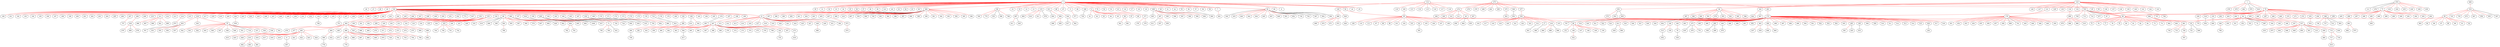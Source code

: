 strict graph "" {
	graph ["edge"="{'color': ''}",
		file="tmp_workspace/eucore/set2/layers/EUcore_Layer_6_drawing.dot",
		"graph"="{'edge': '{}', 'file': 'tmp_workspace/eucore/set2/layers/EUcore_Layer_6_drawing.dot', 'graph': \"{'file': 'tmp_workspace/eucore/set2/\
layers/EUcore_Layer_5_drawing_improved.dot'}\", 'node': \"{'height': '', 'level': '', 'pos': '', 'width': ''}\"}",
		"node"="{'height': '', 'label': '\\N', 'level': '', 'pos': '', 'width': ''}"
	];
	node [label="\N"];
	1	 [height=0.05,
		level=1,
		pos="-373.6099999999856,-4505.249999999993",
		width=0.05];
	10	 [level=5,
		pos="-389.06892212786823,-3963.7261779626674"];
	1 -- 10	 [color=red];
	11	 [height=0.05,
		label=84,
		level=1,
		pos="2459.6200000000026,-9119.999999999976",
		width=0.05];
	1 -- 11	 [color=red];
	12	 [level=5,
		pos="-223.96383286892294,-3984.584029563811"];
	1 -- 12	 [color=red];
	13	 [level=5,
		pos="160.47554571719763,-4414.4774382687765"];
	1 -- 13	 [color=red];
	14	 [height=0.05,
		level=1,
		pos="-3447.9199999999973,-3046.1499999999915",
		width=0.05];
	1 -- 14	 [color=red];
	15	 [height=0.05,
		label=115,
		level=1,
		pos="-3450.78999999999,-7524.520000000011",
		width=0.05];
	1 -- 15	 [color=red];
	16	 [level=2,
		pos="-293.7569928667327,-5041.076954677569"];
	1 -- 16	 [color=red];
	17	 [height=0.05,
		level=1,
		pos="-649.159407034875,-4038.8172048515494",
		width=0.05];
	1 -- 17	 [color=red];
	18	 [level=5,
		pos="-39.17517510148065,-4079.0571140875513"];
	1 -- 18	 [color=red];
	19	 [level=2,
		pos="-822.7960103429355,-4808.101376452952"];
	1 -- 19	 [color=red];
	2	 [height=0.05,
		level=1,
		pos="-4516.129999999998,-1981.9799999999996",
		width=0.05];
	1 -- 2	 [color=red];
	20	 [height=0.05,
		level=1,
		pos="-913.4975915464058,-4550.065361222173",
		width=0.05];
	1 -- 20	 [color=red];
	21	 [level=2,
		pos="-871.4708962468355,-4291.657968089736"];
	1 -- 21	 [color=red];
	22	 [level=4,
		pos="-882.1584135671241,-4691.973161834874"];
	1 -- 22	 [color=red];
	23	 [height=0.05,
		level=1,
		pos="-1100.8699999999803,-8851.430000000006",
		width=0.05];
	1 -- 23	 [color=red];
	24	 [level=2,
		pos="88.3715662368208,-4788.198865635916"];
	1 -- 24	 [color=red];
	25	 [level=2,
		pos="166.9548647976237,-4540.9803100127965"];
	1 -- 25	 [color=red];
	26	 [level=2,
		pos="-802.4990481673422,-4174.279891879383"];
	1 -- 26	 [color=red];
	27	 [level=2,
		pos="-590.8260801858652,-4008.959558206127"];
	1 -- 27	 [color=red];
	28	 [height=0.05,
		level=1,
		pos="-696.1421340618863,-4069.979910739606",
		width=0.05];
	1 -- 28	 [color=red];
	29	 [level=2,
		pos="102.15305750917008,-4246.142799758841"];
	1 -- 29	 [color=red];
	3	 [height=0.05,
		label=64,
		level=1,
		pos="-286.7399999999909,-9.320000000006075",
		width=0.05];
	1 -- 3	 [color=red];
	30	 [height=0.05,
		level=1,
		pos="137.73150936393097,-4684.182637907951",
		width=0.05];
	1 -- 30	 [color=red];
	31	 [level=2,
		pos="-118.80571421437202,-4027.168621934969"];
	1 -- 31	 [color=red];
	32	 [height=0.05,
		level=1,
		pos="-551.9593625533876,-5016.795240407979",
		width=0.05];
	1 -- 32	 [color=red];
	33	 [level=5,
		pos="-25.529518627839366,-4920.372881319493"];
	1 -- 33	 [color=red];
	34	 [level=5,
		pos="-277.55010542969944,-5038.40994294621"];
	1 -- 34	 [color=red];
	35	 [height=0.05,
		level=1,
		pos="-911.8454820567954,-4443.690321944123",
		width=0.05];
	1 -- 35	 [color=red];
	36	 [height=0.05,
		level=1,
		pos="-894.0369776755863,-4655.725210631872",
		width=0.05];
	1 -- 36	 [color=red];
	37	 [height=0.05,
		level=1,
		pos="154.33370893939946,-4383.749101655188",
		width=0.05];
	1 -- 37	 [color=red];
	38	 [level=5,
		pos="44.88862719247322,-4161.235571312334"];
	1 -- 38	 [color=red];
	39	 [level=5,
		pos="-676.5125934015626,-4954.401474469205"];
	1 -- 39	 [color=red];
	4	 [height=0.05,
		label=282,
		level=1,
		pos="-1726.7299999999914,-11279.160000000013",
		width=0.05];
	1 -- 4	 [color=red];
	40	 [level=3,
		pos="-743.9697427593978,-4109.875887227734"];
	1 -- 40	 [color=red];
	41	 [height=0.05,
		level=1,
		pos="-383.8900284056802,-5046.896886008993",
		width=0.05];
	1 -- 41	 [color=red];
	42	 [height=0.05,
		level=1,
		pos="-914.7761113621452,-4530.275347558566",
		width=0.05];
	1 -- 42	 [color=red];
	43	 [height=0.05,
		level=1,
		pos="-900.9227467027349,-4381.039310958868",
		width=0.05];
	1 -- 43	 [color=red];
	44	 [height=0.05,
		level=1,
		pos="-404.4935731495642,-5046.113414381834",
		width=0.05];
	1 -- 44	 [color=red];
	45	 [height=0.05,
		level=1,
		pos="-5111.109999999995,1438.099999999999",
		width=0.05];
	1 -- 45	 [color=red];
	46	 [height=0.05,
		label=411,
		level=1,
		pos="2870.9600000000137,-6258.7099999999955",
		width=0.05];
	1 -- 46	 [color=red];
	47	 [level=2,
		pos="-655.2136125198078,-4042.4471980172752"];
	1 -- 47	 [color=red];
	48	 [height=0.05,
		level=1,
		pos="4340.759999999994,-2748.409999999993",
		width=0.05];
	1 -- 48	 [color=red];
	49	 [level=3,
		pos="-128.9156583859917,-4021.9160499309305"];
	1 -- 49	 [color=red];
	5	 [level=2,
		pos="-655.1099999999988,-2698.2700000000077"];
	1 -- 5	 [color=red];
	50	 [height=0.05,
		label=160,
		level=1,
		pos="-2042.0399999999863,-3155.599999999995",
		width=0.05];
	1 -- 50	 [color=red];
	51	 [height=0.05,
		level=1,
		pos="-806.4335840489031,-4831.057877741337",
		width=0.05];
	1 -- 51	 [color=red];
	52	 [height=0.05,
		level=1,
		pos="-753.8365603897312,-4119.355207496321",
		width=0.05];
	1 -- 52	 [color=red];
	53	 [level=4,
		pos="-242.37043194008115,-3979.6425382162784"];
	1 -- 53	 [color=red];
	54	 [height=0.05,
		level=1,
		pos="-1249.4599999999873,-2372.3399999999974",
		width=0.05];
	1 -- 54	 [color=red];
	55	 [height=0.05,
		level=1,
		pos="30.264153029160525,-4144.178405129586",
		width=0.05];
	1 -- 55	 [color=red];
	56	 [level=2,
		pos="-912.9757956153715,-4454.539383483818"];
	1 -- 56	 [color=red];
	57	 [level=2,
		pos="-694.3533116987094,-4941.839917551697"];
	1 -- 57	 [color=red];
	58	 [level=3,
		pos="-518.5344728697667,-3983.2500715798014"];
	1 -- 58	 [color=red];
	59	 [height=0.05,
		level=1,
		pos="110.65041875654504,-4262.394333125574",
		width=0.05];
	1 -- 59	 [color=red];
	6	 [height=0.05,
		label=409,
		level=1,
		pos="5202.690000000013,-5310.300000000013",
		width=0.05];
	1 -- 6	 [color=red];
	60	 [level=3,
		pos="-24.149101932826852,-4091.2885176983614"];
	1 -- 60	 [color=red];
	7	 [level=3,
		pos="-666.5699999999993,-2399.299999999993"];
	1 -- 7	 [color=red];
	8	 [level=4,
		pos="-574.7107452593698,-5008.286299250245"];
	1 -- 8	 [color=red];
	9	 [height=0.05,
		label=82,
		level=1,
		pos="810.7000000000153,-8052.029999999999",
		width=0.05];
	1 -- 9	 [color=red];
	768	 [level=5,
		pos="2266.5321860964636,-9626.166103398082"];
	11 -- 768	 [color=red];
	769	 [level=4,
		pos="2905.2098040995943,-9428.11808546358"];
	11 -- 769	 [color=red];
	770	 [level=5,
		pos="2730.3100000000113,-8817.99"];
	11 -- 770	 [color=red];
	771	 [label=553,
		level=6,
		pos="1920.2212465761795,-9170.358841449064"];
	11 -- 771;
	767	 [label=598,
		level=6,
		pos="2997.6275844204715,-9056.479395363993"];
	11 -- 767;
	610	 [label=697,
		level=5,
		pos="-3616.270000000004,-3362.0799999999845"];
	14 -- 610	 [color=red];
	809	 [level=5,
		pos="-3700.3799999999937,-7241.270000000006"];
	15 -- 809	 [color=red];
	810	 [level=5,
		pos="-3716.679999999993,-7936.019999999995"];
	15 -- 810	 [color=red];
	811	 [level=5,
		pos="-3157.3799999999965,-7832.709999999994"];
	15 -- 811	 [color=red];
	807	 [label=978,
		level=6,
		pos="-3991.0387987727327,-7564.747646362645"];
	15 -- 807;
	61	 [level=2,
		pos="-4084.9610914731966,-1653.9854871997468"];
	2 -- 61	 [color=red];
	62	 [level=5,
		pos="-4883.189999999998,-1903.5999999999958"];
	2 -- 62	 [color=red];
	63	 [height=0.05,
		level=1,
		pos="-4595.147912188592,-1446.029258176999",
		width=0.05];
	2 -- 63	 [color=red];
	64	 [level=3,
		pos="-3991.240191592628,-1847.898990392588"];
	2 -- 64	 [color=red];
	65	 [level=2,
		pos="-4440.766316977451,-2518.4567873715932"];
	2 -- 65	 [color=red];
	66	 [height=0.05,
		level=1,
		pos="-5926.980000000003,496.7100000000037",
		width=0.05];
	2 -- 66	 [color=red];
	67	 [height=0.05,
		level=1,
		pos="-4530.486432080369,-1440.4258282265837",
		width=0.05];
	2 -- 67	 [color=red];
	68	 [height=0.05,
		level=1,
		pos="-4372.4959851748645,-1459.6235145492283",
		width=0.05];
	2 -- 68	 [color=red];
	377	 [level=2,
		pos="188.04999999998836,-9958.88999999999"];
	23 -- 377	 [color=red];
	122	 [height=0.05,
		label=21,
		level=1,
		pos="-3641.8499999999904,4456.120000000002",
		width=0.05];
	3 -- 122	 [color=red];
	152	 [height=0.05,
		level=1,
		pos="1338.5499999999975,5575.009999999994",
		width=0.05];
	3 -- 152	 [color=red];
	153	 [height=0.05,
		level=1,
		pos="3817.8399999999965,3796.7600000000193",
		width=0.05];
	3 -- 153	 [color=red];
	154	 [level=5,
		pos="-1557.9399999999878,-1141.039999999999"];
	3 -- 154	 [color=red];
	155	 [label=89,
		level=2,
		pos="-1265.6699999999973,3470.170000000009"];
	3 -- 155	 [color=red];
	156	 [label=389,
		level=2,
		pos="587.6100000000008,3855.4800000000023"];
	3 -- 156	 [color=red];
	157	 [level=5,
		pos="-780.4233863093083,-232.39788368513098"];
	3 -- 157	 [color=red];
	158	 [label=918,
		level=5,
		pos="1550.1600000000053,1076.6800000000057"];
	3 -- 158	 [color=red];
	159	 [level=5,
		pos="-725.804586239439,308.0273132352742"];
	3 -- 159	 [color=red];
	160	 [height=0.05,
		label=209,
		level=1,
		pos="1420.5500000000065,3400.450000000006",
		width=0.05];
	3 -- 160	 [color=red];
	162	 [level=5,
		pos="-821.773649340073,-94.32601261736663"];
	3 -- 162	 [color=red];
	163	 [level=3,
		pos="76.42332061017339,-411.31431671439424"];
	3 -- 163	 [color=red];
	164	 [label=164,
		level=2,
		pos="1559.679999999993,445.4399999999923"];
	3 -- 164	 [color=red];
	165	 [level=4,
		pos="-487.22368324496574,493.9625457531697"];
	3 -- 165	 [color=red];
	167	 [level=4,
		pos="-790.988250151499,188.72224379260243"];
	3 -- 167	 [color=red];
	168	 [height=0.05,
		label=232,
		level=1,
		pos="1105.8600000000042,4558.380000000001",
		width=0.05];
	3 -- 168	 [color=red];
	169	 [level=2,
		pos="-78.6275948999679,-509.49622389589723"];
	3 -- 169	 [color=red];
	170	 [level=5,
		pos="-342.9865495909072,-548.1366235059864"];
	3 -- 170	 [color=red];
	171	 [level=2,
		pos="-824.6311477455046,55.17915723699019"];
	3 -- 171	 [color=red];
	172	 [level=2,
		pos="-761.4155959357884,251.774057248075"];
	3 -- 172	 [color=red];
	173	 [level=2,
		pos="2403.110000000015,-704.0999999999958"];
	3 -- 173	 [color=red];
	174	 [height=0.05,
		level=1,
		pos="252.11124310293224,46.59391520634733",
		width=0.05];
	3 -- 174	 [color=red];
	175	 [level=2,
		pos="-258.16277087299164,531.6701755879538"];
	3 -- 175	 [color=red];
	176	 [level=4,
		pos="-677.7847945702988,365.60798874814594"];
	3 -- 176	 [color=red];
	177	 [label=733,
		level=5,
		pos="1153.4400000000003,-832.7099999999739"];
	3 -- 177	 [color=red];
	178	 [level=4,
		pos="-215.64033389151186,527.7385308758487"];
	3 -- 178	 [color=red];
	179	 [level=2,
		pos="-596.9089147562283,434.8446906567444"];
	3 -- 179	 [color=red];
	180	 [level=5,
		pos="-22.051873385308397,-482.0008899632862"];
	3 -- 180	 [color=red];
	181	 [height=0.05,
		level=1,
		pos="-1294.1499999999942,4954.420000000016",
		width=0.05];
	3 -- 181	 [color=red];
	182	 [height=0.05,
		label=106,
		level=1,
		pos="-1077.4699999999825,4093.050000000007",
		width=0.05];
	3 -- 182	 [color=red];
	183	 [level=3,
		pos="254.99161655382727,-13.046088197524494"];
	3 -- 183	 [color=red];
	184	 [level=2,
		pos="-301.64270729185495,532.2194144682686"];
	3 -- 184	 [color=red];
	185	 [level=2,
		pos="234.41805225294797,-157.2433337888028"];
	3 -- 185	 [color=red];
	186	 [label=379,
		level=2,
		pos="1300.1200000000172,1919.2700000000123"];
	3 -- 186	 [color=red];
	187	 [height=0.05,
		level=1,
		pos="197.72272151748075,233.13184999737683",
		width=0.05];
	3 -- 187	 [color=red];
	188	 [height=0.05,
		level=1,
		pos="2767.8600000000115,3124.6500000000065",
		width=0.05];
	3 -- 188	 [color=red];
	189	 [level=2,
		pos="28.551913801827595,-449.86288917023825"];
	3 -- 189	 [color=red];
	190	 [level=5,
		pos="-549.9242434315956,464.199885661201"];
	3 -- 190	 [color=red];
	191	 [level=2,
		pos="126.82026851004952,-359.25561181619724"];
	3 -- 191	 [color=red];
	192	 [level=2,
		pos="254.65956655426328,-28.64711675689809"];
	3 -- 192	 [color=red];
	193	 [level=2,
		pos="-809.8485940325901,-150.1902486563711"];
	3 -- 193	 [color=red];
	194	 [level=2,
		pos="120.49887640642038,347.95234100963955"];
	3 -- 194	 [color=red];
	195	 [level=5,
		pos="-697.7097841199538,-362.2943115974083"];
	3 -- 195	 [color=red];
	196	 [level=2,
		pos="62.2012003050059,-423.7196462799913"];
	3 -- 196	 [color=red];
	197	 [level=5,
		pos="-345.8152321846808,529.1938299520145"];
	3 -- 197	 [color=red];
	198	 [level=2,
		pos="-218.7166566725425,-546.7768381459402"];
	3 -- 198	 [color=red];
	199	 [level=2,
		pos="-474.49846633641056,-517.4870851464807"];
	3 -- 199	 [color=red];
	200	 [level=5,
		pos="-382.53503338787493,-542.5275952998883"];
	3 -- 200	 [color=red];
	201	 [level=4,
		pos="-816.4432411409856,104.26478961547906"];
	3 -- 201	 [color=red];
	202	 [level=5,
		pos="-129.9649865101876,-527.884001115144"];
	3 -- 202	 [color=red];
	203	 [level=2,
		pos="-721.1948279899098,314.3094648877246"];
	3 -- 203	 [color=red];
	204	 [level=3,
		pos="241.8059081287579,109.53390657283218"];
	3 -- 204	 [color=red];
	205	 [height=0.05,
		level=1,
		pos="160.48877080234604,-315.0542876975092",
		width=0.05];
	3 -- 205	 [color=red];
	206	 [level=2,
		pos="-542.3973406432076,468.3057449954947"];
	3 -- 206	 [color=red];
	207	 [level=4,
		pos="-2765.5899999999956,-184.2899999999904"];
	3 -- 207	 [color=red];
	208	 [level=5,
		pos="-1030.0399999999786,-1481.2000000000035"];
	3 -- 208	 [color=red];
	209	 [level=3,
		pos="247.86868142137166,-96.95895170631576"];
	3 -- 209	 [color=red];
	210	 [height=0.05,
		level=1,
		pos="252.36494268219792,-62.73244127451355",
		width=0.05];
	3 -- 210	 [color=red];
	211	 [level=5,
		pos="-1862.4999999999914,-1014.2999999999984"];
	3 -- 211	 [color=red];
	212	 [level=5,
		pos="-580.9900953041567,-464.18691407571475"];
	3 -- 212	 [color=red];
	213	 [level=2,
		pos="-34.44314939187481,-488.7293525167199"];
	3 -- 213	 [color=red];
	214	 [level=5,
		pos="-2221.55999999999,1009.6400000000096"];
	3 -- 214	 [color=red];
	215	 [level=5,
		pos="-335.62282862091394,-548.8545189821434"];
	3 -- 215	 [color=red];
	216	 [height=0.05,
		level=1,
		pos="-1703.5099999999984,6111.78000000001",
		width=0.05];
	3 -- 216	 [color=red];
	217	 [level=5,
		pos="-813.8607306350392,115.70305164264765"];
	3 -- 217	 [color=red];
	218	 [height=0.05,
		level=1,
		pos="-628.1304048468251,411.32191372921744",
		width=0.05];
	3 -- 218	 [color=red];
	219	 [level=2,
		pos="246.7976193495956,-103.25953824692589"];
	3 -- 219	 [color=red];
	220	 [level=5,
		pos="-262.66793929327787,531.8893532087139"];
	3 -- 220	 [color=red];
	222	 [level=5,
		pos="-1394.549999999992,-1271.8999999999878"];
	3 -- 222	 [color=red];
	223	 [level=5,
		pos="121.78286255467327,-365.1234554039857"];
	3 -- 223	 [color=red];
	224	 [height=0.05,
		level=1,
		pos="214.0512404483947,-215.94807553050128",
		width=0.05];
	3 -- 224	 [color=red];
	225	 [level=5,
		pos="204.0880364342451,219.97209920400283"];
	3 -- 225	 [color=red];
	226	 [level=5,
		pos="-211.02425795729476,527.1072126898356"];
	3 -- 226	 [color=red];
	227	 [level=4,
		pos="-339.38564116614646,529.8603636757061"];
	3 -- 227	 [color=red];
	228	 [level=2,
		pos="-429.9094037688409,-531.8040188290424"];
	3 -- 228	 [color=red];
	229	 [level=5,
		pos="10.905078726180648,443.3326650947218"];
	3 -- 229	 [color=red];
	230	 [level=2,
		pos="-238.9475554670122,-548.952199143859"];
	3 -- 230	 [color=red];
	231	 [level=2,
		pos="-794.3811527491587,179.85581278472833"];
	3 -- 231	 [color=red];
	232	 [height=0.05,
		level=1,
		pos="151.66910583236108,308.9322333472973",
		width=0.05];
	3 -- 232	 [color=red];
	233	 [label=134,
		level=5,
		pos="-834.3699999999985,1449.6000000000067"];
	3 -- 233	 [color=red];
	234	 [level=5,
		pos="-828.3324137561217,3.512983638918797"];
	3 -- 234	 [color=red];
	235	 [level=4,
		pos="210.68207994978383,-223.93198122591224"];
	3 -- 235	 [color=red];
	236	 [height=0.05,
		label=6,
		level=1,
		pos="1276.0600000000231,181.05000000000564",
		width=0.05];
	3 -- 236	 [color=red];
	237	 [level=3,
		pos="-34.051743863828364,469.88316497090045"];
	3 -- 237	 [color=red];
	238	 [level=5,
		pos="-80.6397235395533,491.6886867013325"];
	3 -- 238	 [color=red];
	239	 [level=2,
		pos="-738.588259911909,-308.1848157977854"];
	3 -- 239	 [color=red];
	240	 [level=4,
		pos="-142.2358647167144,-531.4364458177004"];
	3 -- 240	 [color=red];
	241	 [level=4,
		pos="-590.4290408468935,-457.94010050460577"];
	3 -- 241	 [color=red];
	242	 [level=5,
		pos="-784.1858124960097,-223.87696618252005"];
	3 -- 242	 [color=red];
	243	 [level=2,
		pos="183.26961650110536,260.0830224473325"];
	3 -- 243	 [color=red];
	244	 [level=3,
		pos="177.0064402435305,-289.3669019088307"];
	3 -- 244	 [color=red];
	245	 [level=4,
		pos="33.69633336819959,427.4952748757916"];
	3 -- 245	 [color=red];
	246	 [level=5,
		pos="-481.4065862265742,-514.8810233336458"];
	3 -- 246	 [color=red];
	247	 [level=3,
		pos="222.34420495129228,175.93738953247293"];
	3 -- 247	 [color=red];
	248	 [height=0.05,
		level=1,
		pos="4327.139999999999,1486.2100000000019",
		width=0.05];
	3 -- 248	 [color=red];
	249	 [level=2,
		pos="-820.2063593300566,-103.66337056940017"];
	3 -- 249	 [color=red];
	250	 [level=5,
		pos="-671.3311568872368,372.2251089339161"];
	3 -- 250	 [color=red];
	251	 [level=3,
		pos="158.1600604858221,299.79319008897863"];
	3 -- 251	 [color=red];
	252	 [level=2,
		pos="-828.4710280635893,-5.509312342159074"];
	3 -- 252	 [color=red];
	166	 [label=771,
		level=6,
		pos="-798.3455680464982,-187.49623537127945"];
	3 -- 166;
	221	 [label=937,
		level=6,
		pos="-180.1998000736059,-540.4849592235175"];
	3 -- 221;
	383	 [level=5,
		pos="-2189.9749496271315,-10998.284325097009"];
	4 -- 383	 [color=red];
	384	 [level=5,
		pos="-1778.4443515774362,-11818.430483104914"];
	4 -- 384	 [color=red];
	386	 [level=5,
		pos="-1460.9996634174818,-11751.255770291396"];
	4 -- 386	 [color=red];
	387	 [height=0.05,
		level=1,
		pos="-1676.3858432091233,-11818.560124197518",
		width=0.05];
	4 -- 387	 [color=red];
	388	 [level=2,
		pos="-1185.0427969805205,-11271.285852921666"];
	4 -- 388	 [color=red];
	389	 [height=0.05,
		level=1,
		pos="-1199.464487946525,-11403.571044149094",
		width=0.05];
	4 -- 389	 [color=red];
	390	 [level=2,
		pos="-2031.4448451714593,-11727.083979308329"];
	4 -- 390	 [color=red];
	391	 [level=5,
		pos="-1284.9403893034419,-11592.702609525193"];
	4 -- 391	 [color=red];
	392	 [level=5,
		pos="-2209.341623591943,-11525.275925696033"];
	4 -- 392	 [color=red];
	393	 [level=5,
		pos="-1778.8460831836553,-10739.928192721489"];
	4 -- 393	 [color=red];
	394	 [height=0.05,
		level=1,
		pos="-2065.0707288724193,-11702.25878195683",
		width=0.05];
	4 -- 394	 [color=red];
	395	 [level=5,
		pos="-1187.3075747285575,-11229.055357285459"];
	4 -- 395	 [color=red];
	396	 [level=4,
		pos="-1419.4640181498935,-10832.982182863208"];
	4 -- 396	 [color=red];
	397	 [level=3,
		pos="-1761.285497003775,-10738.51876430476"];
	4 -- 397	 [color=red];
	398	 [level=2,
		pos="-1964.7988837883245,-10792.52848162184"];
	4 -- 398	 [color=red];
	399	 [level=2,
		pos="-2180.3175219769787,-11575.378480203468"];
	4 -- 399	 [color=red];
	400	 [height=0.05,
		level=1,
		pos="-1310.1001527077462,-11625.435321749208",
		width=0.05];
	4 -- 400	 [color=red];
	401	 [level=2,
		pos="-1483.1189472992075,-11763.040856316198"];
	4 -- 401	 [color=red];
	402	 [level=4,
		pos="-1934.8486923272699,-10778.986392128452"];
	4 -- 402	 [color=red];
	403	 [level=5,
		pos="-1393.652947473487,-10851.905151943814"];
	4 -- 403	 [color=red];
	405	 [level=2,
		pos="-1207.8799151549222,-11434.985599833715"];
	4 -- 405	 [color=red];
	407	 [level=2,
		pos="-4127.300000000003,-10637.999999999996"];
	4 -- 407	 [color=red];
	408	 [level=5,
		pos="-1255.987659430013,-11011.039361290555"];
	4 -- 408	 [color=red];
	410	 [level=4,
		pos="-2267.1275362017886,-11240.98237599987"];
	4 -- 410	 [color=red];
	409	 [label=687,
		level=6,
		pos="-2092.166916602601,-10879.231396257737"];
	4 -- 409;
	406	 [label=559,
		level=6,
		pos="-2257.618539012833,-11387.06916203957"];
	4 -- 406;
	385	 [label=596,
		level=6,
		pos="-1910.704153110514,-11788.709349027695"];
	4 -- 385;
	404	 [label=745,
		level=6,
		pos="-1210.0183229843933,-11116.383862489021"];
	4 -- 404;
	69	 [height=0.05,
		level=1,
		pos="-11169.88999999999,4215.37000000001",
		width=0.05];
	45 -- 69	 [color=red];
	694	 [level=2,
		pos="2702.730000000001,-7487.710000000001"];
	46 -- 694	 [color=red];
	825	 [label=604,
		level=6,
		pos="3354.0488900389964,-6013.532202415931"];
	46 -- 825;
	558	 [label=544,
		level=4,
		pos="5084.220000000001,-2962.1699999999973"];
	48 -- 558	 [color=red];
	577	 [level=4,
		pos="-794.2199999999862,-2312.8400000000047"];
	5 -- 577	 [color=red];
	739	 [label=736,
		level=6,
		pos="-2463.229511149552,-2814.885421789935"];
	50 -- 739;
	95	 [height=0.05,
		level=1,
		pos="-7436.890000000005,3776.6500000000096",
		width=0.05];
	54 -- 95	 [color=red];
	592	 [label=497,
		level=4,
		pos="4802.890000000013,-4676.550000000007"];
	6 -- 592	 [color=red];
	595	 [level=5,
		pos="5445.3763820102695,-5794.645277765824"];
	6 -- 595	 [color=red];
	596	 [level=5,
		pos="5560.454729207085,-4903.49362512044"];
	6 -- 596	 [color=red];
	597	 [level=2,
		pos="5726.90477959663,-5446.996353132565"];
	6 -- 597	 [color=red];
	598	 [level=4,
		pos="5097.6733974436165,-5841.768288136549"];
	6 -- 598	 [color=red];
	599	 [level=2,
		pos="5706.979745878763,-5112.3634437280225"];
	6 -- 599	 [color=red];
	600	 [level=5,
		pos="4798.992057834713,-5671.568597581882"];
	6 -- 600	 [color=red];
	593	 [label=800,
		level=6,
		pos="5245.591703201159,-4770.256972112688"];
	6 -- 593;
	432	 [label=945,
		level=6,
		pos="4684.081543153529,-5466.92789213477"];
	6 -- 432;
	601	 [level=3,
		pos="-682.1500000000015,-2214.009999999999"];
	7 -- 601	 [color=red];
	635	 [level=5,
		pos="471.21319458953775,-8474.209744965881"];
	9 -- 635	 [color=red];
	640	 [level=5,
		pos="1197.0062368886972,-8431.83852998343"];
	9 -- 640	 [color=red];
	642	 [level=5,
		pos="279.2498923615217,-8157.138568624552"];
	9 -- 642	 [color=red];
	644	 [level=5,
		pos="549.8299418384634,-8526.828737216156"];
	9 -- 644	 [color=red];
	645	 [level=5,
		pos="513.9849491802556,-7598.767154926309"];
	9 -- 645	 [color=red];
	647	 [level=5,
		pos="1051.0808919426686,-8537.5236198305"];
	9 -- 647	 [color=red];
	649	 [level=4,
		pos="315.98261265976146,-7831.254696194292"];
	9 -- 649	 [color=red];
	651	 [level=5,
		pos="1007.6500000000028,-7730.399999999981"];
	9 -- 651	 [color=red];
	652	 [level=4,
		pos="289.98066975358677,-8201.490386775156"];
	9 -- 652	 [color=red];
	643	 [label=739,
		level=6,
		pos="1348.4036223685055,-7985.985752717795"];
	9 -- 643;
	636	 [label=783,
		level=6,
		pos="799.1437630856958,-8593.65116049472"];
	9 -- 636;
	641	 [label=567,
		level=6,
		pos="1266.2740655506777,-7758.875946804568"];
	9 -- 641;
	638	 [label=854,
		level=6,
		pos="1323.676344240162,-8226.22040833893"];
	9 -- 638;
	634	 [label=594,
		level=6,
		pos="872.1044978033303,-7513.776792153737"];
	9 -- 634;
	650	 [label=540,
		level=6,
		pos="272.3645966358349,-7991.350336256748"];
	9 -- 650;
	100	 [level=5,
		pos="-7851.891133736228,3428.4243732794616"];
	100 -- 95	 [color=red];
	101	 [level=2,
		pos="-7964.719261812064,3654.6528751068176"];
	95 -- 101	 [color=red];
	102	 [level=4,
		pos="-6907.9155152033745,3893.5817003272014"];
	95 -- 102	 [color=red];
	103	 [height=0.05,
		level=1,
		pos="-7127.273505382647,4221.199945864508",
		width=0.05];
	95 -- 103	 [color=red];
	104	 [height=0.05,
		label=62,
		level=1,
		pos="-5811.509999999995,4375.220000000005",
		width=0.05];
	95 -- 104	 [color=red];
	105	 [level=5,
		pos="-7564.485816058006,3250.1461198321977"];
	95 -- 105	 [color=red];
	106	 [level=4,
		pos="-7722.532839143027,4236.970753989641"];
	95 -- 106	 [color=red];
	107	 [level=5,
		pos="-7932.4696436369395,3995.4829155313746"];
	95 -- 107	 [color=red];
	108	 [level=2,
		pos="-7024.307851069698,4127.7383058310625"];
	95 -- 108	 [color=red];
	109	 [height=0.05,
		level=1,
		pos="-7300.477740429261,4300.938778771855",
		width=0.05];
	95 -- 109	 [color=red];
	110	 [level=4,
		pos="-7139.97524860392,3323.517945836248"];
	95 -- 110	 [color=red];
	111	 [height=0.05,
		level=1,
		pos="-7247.86308529671,4284.346615731316",
		width=0.05];
	95 -- 111	 [color=red];
	96	 [height=0.05,
		level=1,
		pos="-7884.859999999988,6714.910000000013",
		width=0.05];
	95 -- 96	 [color=red];
	93	 [height=0.05,
		label=30,
		level=1,
		pos="-5801.080000000007,3303.8999999999987",
		width=0.05];
	95 -- 93	 [color=red];
	97	 [level=5,
		pos="-7762.6537402053455,4209.506805046085"];
	95 -- 97	 [color=red];
	98	 [height=0.05,
		level=1,
		pos="-7042.764935818026,4148.338662580428",
		width=0.05];
	95 -- 98	 [color=red];
	99	 [height=0.05,
		level=1,
		pos="-7907.237471622874,4045.46273043747",
		width=0.05];
	95 -- 99	 [color=red];
	908	 [label=591,
		level=6,
		pos="-5303.14205530197,4562.433944220981"];
	104 -- 908;
	112	 [height=0.05,
		level=1,
		pos="-4452.719999999988,10282.579999999996",
		width=0.05];
	113	 [height=0.05,
		level=1,
		pos="-3976.777588458531,10541.357605297231",
		width=0.05];
	112 -- 113	 [color=red];
	114	 [height=0.05,
		level=1,
		pos="-4923.143139210699,10013.899710059686",
		width=0.05];
	112 -- 114	 [color=red];
	115	 [level=2,
		pos="-4461.105910241563,10824.259522057724"];
	112 -- 115	 [color=red];
	116	 [level=5,
		pos="-4766.454331216628,10724.233481276116"];
	112 -- 116	 [color=red];
	117	 [level=5,
		pos="-4879.460650439475,10616.315592003235"];
	112 -- 117	 [color=red];
	118	 [level=5,
		pos="-4964.059090890582,10461.51954910653"];
	112 -- 118	 [color=red];
	119	 [level=5,
		pos="-4369.9629868843485,10817.966126909769"];
	112 -- 119	 [color=red];
	120	 [height=0.05,
		level=1,
		pos="-2524.6399999999912,11721.71000000002",
		width=0.05];
	112 -- 120	 [color=red];
	83	 [height=0.05,
		level=1,
		pos="-9466.130000000003,8708.339999999997",
		width=0.05];
	112 -- 83	 [color=red];
	629	 [level=3,
		pos="-3043.280000000006,12774.14999999999"];
	120 -- 629	 [color=red];
	868	 [level=2,
		pos="-1807.2699999999877,11707.059999999996"];
	120 -- 868	 [color=red];
	83 -- 69	 [color=red];
	628	 [level=3,
		pos="-3266.5199999999895,13138.139999999994"];
	629 -- 628	 [color=red];
	869	 [level=4,
		pos="-1894.5099999999943,12150.750000000022"];
	868 -- 869	 [color=red];
	870	 [level=5,
		pos="-2064.155382987154,11230.093619513063"];
	868 -- 870	 [color=red];
	871	 [level=2,
		pos="-1388.1672956449195,12050.338241823647"];
	868 -- 871	 [color=red];
	872	 [level=2,
		pos="-1316.2310564340482,11478.219916079117"];
	868 -- 872	 [color=red];
	121	 [level=4,
		pos="-4118.518184672834,4198.68171646788"];
	121 -- 122	 [color=red];
	411	 [level=2,
		pos="-3718.8485019844893,4992.364588596858"];
	122 -- 411	 [color=red];
	412	 [level=4,
		pos="-3999.227572755325,4863.266532097199"];
	122 -- 412	 [color=red];
	413	 [level=3,
		pos="-3964.5374177268036,4891.274982216763"];
	122 -- 413	 [color=red];
	414	 [level=4,
		pos="-3224.048159769092,4111.259665361552"];
	122 -- 414	 [color=red];
	416	 [level=5,
		pos="-3103.3477461364087,4396.939338537734"];
	122 -- 416	 [color=red];
	417	 [height=0.05,
		level=1,
		pos="-3507.8368804817183,4981.027145983222",
		width=0.05];
	122 -- 417	 [color=red];
	418	 [level=5,
		pos="-4172.066785333693,4567.282892449163"];
	122 -- 418	 [color=red];
	419	 [level=5,
		pos="-3567.4233468751777,3919.5124139448776"];
	122 -- 419	 [color=red];
	420	 [level=5,
		pos="-3103.7739923830904,4519.058367744381"];
	122 -- 420	 [color=red];
	421	 [level=5,
		pos="-3745.9915345508516,4987.760450764106"];
	122 -- 421	 [color=red];
	424	 [level=5,
		pos="-4091.2434207487004,4153.576479998264"];
	122 -- 424	 [color=red];
	425	 [level=5,
		pos="-3412.4270836387814,4946.88690348432"];
	122 -- 425	 [color=red];
	427	 [level=4,
		pos="-3863.0713981392328,3961.60193044886"];
	122 -- 427	 [color=red];
	428	 [level=2,
		pos="-2546.2199999999975,5172.110000000005"];
	122 -- 428	 [color=red];
	429	 [level=4,
		pos="-3614.567809282853,3915.0629695707294"];
	122 -- 429	 [color=red];
	431	 [level=4,
		pos="-4181.7609131580975,4500.653515020124"];
	122 -- 431	 [color=red];
	415	 [label=364,
		level=6,
		pos="-4109.672097450182,4729.304028165214"];
	122 -- 415;
	980	 [level=5,
		pos="-2357.4599999999823,5397.980000000011"];
	428 -- 980	 [color=red];
	123	 [height=0.05,
		level=1,
		pos="-14630.539999999992,372.3300000000054",
		width=0.05];
	124	 [label=851,
		level=5,
		pos="-14275.700000000003,-696.1799999999903"];
	123 -- 124	 [color=red];
	125	 [label=94,
		level=2,
		pos="-16668.589999999997,-1901.6099999999897"];
	123 -- 125	 [color=red];
	126	 [level=2,
		pos="-14253.664148061205,-16.837856242879297"];
	123 -- 126	 [color=red];
	127	 [level=5,
		pos="-14904.776490768741,839.5359238046059"];
	123 -- 127	 [color=red];
	128	 [label=320,
		level=2,
		pos="-13773.790000000003,1791.7300000000068"];
	123 -- 128	 [color=red];
	129	 [height=0.05,
		level=1,
		pos="-14212.347642212291,716.7166722090682",
		width=0.05];
	123 -- 129	 [color=red];
	130	 [level=5,
		pos="-15101.666126841861,104.88430324223651"];
	123 -- 130	 [color=red];
	131	 [level=2,
		pos="-16454.349999999955,1399.6400000000012"];
	123 -- 131	 [color=red];
	132	 [level=5,
		pos="-14171.177402010913,85.14881733652936"];
	123 -- 132	 [color=red];
	134	 [level=3,
		pos="-15445.079999999996,1558.260000000013"];
	123 -- 134	 [color=red];
	136	 [level=3,
		pos="-14608.885931421002,913.6414901988051"];
	123 -- 136	 [color=red];
	137	 [level=4,
		pos="-14865.268246219472,-115.92165492191685"];
	123 -- 137	 [color=red];
	138	 [level=4,
		pos="-15113.371371858828,126.64545743335876"];
	123 -- 138	 [color=red];
	139	 [level=2,
		pos="-14640.552973052743,913.9818886498224"];
	123 -- 139	 [color=red];
	140	 [level=5,
		pos="-15172.08358802509,387.08026698639804"];
	123 -- 140	 [color=red];
	141	 [level=5,
		pos="-14175.221186215498,665.8803464844725"];
	123 -- 141	 [color=red];
	142	 [level=5,
		pos="-14383.972261332281,854.7109473388904"];
	123 -- 142	 [color=red];
	143	 [level=2,
		pos="-15169.13586205289,314.00740157740825"];
	123 -- 143	 [color=red];
	72	 [height=0.05,
		label=533,
		level=1,
		pos="-10815.289999999995,895.3299999999999",
		width=0.05];
	123 -- 72	 [color=red];
	575	 [level=5,
		pos="-14448.04999999999,-1152.2999999999965"];
	124 -- 575	 [color=red];
	579	 [label=852,
		level=6,
		pos="-13734.067446611733,-707.1893241105566"];
	124 -- 579;
	578	 [label=605,
		level=6,
		pos="-14702.825514125618,-687.4981672861304"];
	124 -- 578;
	583	 [level=4,
		pos="-17086.171904598097,-1556.4833840175468"];
	125 -- 583	 [color=red];
	585	 [level=5,
		pos="-16796.626434889255,-1375.2130970378637"];
	125 -- 585	 [color=red];
	586	 [level=5,
		pos="-16459.402960037405,-2401.3377362914207"];
	125 -- 586	 [color=red];
	587	 [level=5,
		pos="-16157.875994207947,-1720.89411139274"];
	125 -- 587	 [color=red];
	588	 [level=4,
		pos="-17119.18529478345,-2202.360575105479"];
	125 -- 588	 [color=red];
	589	 [level=5,
		pos="-16582.52938805045,-2436.475028935457"];
	125 -- 589	 [color=red];
	591	 [level=2,
		pos="-17207.336154582914,-1958.5275634526445"];
	125 -- 591	 [color=red];
	590	 [label=974,
		level=6,
		pos="-16173.296894267676,-2121.0906768745185"];
	125 -- 590;
	584	 [label=955,
		level=6,
		pos="-16885.208969899293,-2398.161356847432"];
	125 -- 584;
	822	 [level=5,
		pos="-13711.92,2077.5700000000106"];
	128 -- 822	 [color=red];
	823	 [label=947,
		level=6,
		pos="-13270.312609415389,1591.736136900717"];
	128 -- 823;
	443	 [label=179,
		level=2,
		pos="-17734.66000000001,2662.5699999999997"];
	131 -- 443	 [color=red];
	889	 [level=3,
		pos="-15633.850000000004,2600.0000000000064"];
	134 -- 889	 [color=red];
	337	 [height=0.05,
		label=172,
		level=1,
		pos="-7701.0300000000025,-2609.579999999996",
		width=0.05];
	72 -- 337	 [color=red];
	72 -- 69	 [color=red];
	660	 [level=4,
		pos="-11944.909999999994,1322.8800000000138"];
	72 -- 660	 [color=red];
	707	 [level=4,
		pos="-10303.749358357947,1073.6925522796505"];
	72 -- 707	 [color=red];
	708	 [level=5,
		pos="-10372.463439723524,583.2536221355774"];
	72 -- 708	 [color=red];
	709	 [level=5,
		pos="-10700.825890230717,1424.8439239736717"];
	72 -- 709	 [color=red];
	713	 [level=5,
		pos="-11197.430830249588,1279.3292369307785"];
	72 -- 713	 [color=red];
	714	 [level=5,
		pos="-11057.269051478577,410.6309523912855"];
	72 -- 714	 [color=red];
	710	 [label=877,
		level=6,
		pos="-10744.14494535694,358.2774799359885"];
	72 -- 710;
	712	 [label=67,
		level=6,
		pos="-10456.406580686655,1301.149811553396"];
	72 -- 712;
	675	 [label=797,
		level=6,
		pos="-15129.942711947098,-678.8751133581573"];
	578 -- 675;
	445	 [level=4,
		pos="-17328.433708230114,3020.993252569009"];
	443 -- 445	 [color=red];
	446	 [level=5,
		pos="-17211.735479153558,2521.0179826891317"];
	443 -- 446	 [color=red];
	448	 [level=5,
		pos="-17850.595964828626,3191.7636131195522"];
	443 -- 448	 [color=red];
	449	 [level=5,
		pos="-17192.92267990933,2665.345631142136"];
	443 -- 449	 [color=red];
	450	 [level=4,
		pos="-18195.528742271224,2377.81215462148"];
	443 -- 450	 [color=red];
	451	 [level=4,
		pos="-17903.818365724976,2147.9123706846185"];
	443 -- 451	 [color=red];
	452	 [level=5,
		pos="-17705.523723952167,3203.530354855448"];
	443 -- 452	 [color=red];
	453	 [level=2,
		pos="-18275.802989023523,2688.0904533260436"];
	443 -- 453	 [color=red];
	454	 [level=5,
		pos="-18250.16286669722,2829.1347697870947"];
	443 -- 454	 [color=red];
	455	 [level=5,
		pos="-17300.21029882063,2986.206347236239"];
	443 -- 455	 [color=red];
	456	 [level=5,
		pos="-18168.752653021053,2338.454902078871"];
	443 -- 456	 [color=red];
	457	 [level=4,
		pos="-17671.79415275322,2124.4855146659474"];
	443 -- 457	 [color=red];
	458	 [level=5,
		pos="-17599.614444106384,2137.9275256037204"];
	443 -- 458	 [color=red];
	447	 [label=869,
		level=6,
		pos="-18098.73920703309,3063.7350023536846"];
	443 -- 447;
	444	 [label=741,
		level=6,
		pos="-17498.619558990435,3150.1886402459136"];
	443 -- 444;
	886	 [level=3,
		pos="-15912.228826914188,3064.749671149058"];
	889 -- 886	 [color=red];
	915	 [level=3,
		pos="-15329.604296924454,3048.242769341948"];
	889 -- 915	 [color=red];
	979	 [level=5,
		pos="-16132.221591064994,2387.60229444126"];
	889 -- 979	 [color=red];
	986	 [level=5,
		pos="-15137.050000000008,2716.520000000007"];
	889 -- 986	 [color=red];
	611	 [level=5,
		pos="-4153.638715707886,-3430.796020590021"];
	610 -- 611	 [color=red];
	613	 [label=645,
		level=6,
		pos="-3308.506534800405,-3807.91480976208"];
	610 -- 613;
	145	 [label=92,
		level=2,
		pos="-6499.900000000001,8029.270000000024"];
	344	 [level=2,
		pos="-6445.835557899335,8568.30994676428"];
	145 -- 344	 [color=red];
	345	 [level=5,
		pos="-6103.674002558707,7659.82178027374"];
	145 -- 345	 [color=red];
	346	 [level=4,
		pos="-6000.373078939241,8238.936123259904"];
	145 -- 346	 [color=red];
	347	 [level=5,
		pos="-6728.850019384387,7538.282304908632"];
	145 -- 347	 [color=red];
	348	 [level=3,
		pos="-7431.380000000005,8565.410000000007"];
	145 -- 348	 [color=red];
	350	 [level=5,
		pos="-6060.516434174796,8346.175522498444"];
	145 -- 350	 [color=red];
	351	 [level=5,
		pos="-6195.874780577295,7580.877656106594"];
	145 -- 351	 [color=red];
	352	 [level=5,
		pos="-7039.157190716669,8081.122775891342"];
	145 -- 352	 [color=red];
	353	 [level=5,
		pos="-6601.024467515193,8561.492575786731"];
	145 -- 353	 [color=red];
	145 -- 96	 [color=red];
	354	 [label=72,
		level=6,
		pos="-5966.573947463365,7934.136673594616"];
	145 -- 354;
	349	 [label=887,
		level=6,
		pos="-6456.741427258106,7489.247439632263"];
	145 -- 349;
	798	 [level=5,
		pos="-7550.900000000003,8738.450000000017"];
	348 -- 798	 [color=red];
	146	 [level=4,
		pos="-8692.280000000004,7384.249999999998"];
	96 -- 146	 [color=red];
	147	 [level=2,
		pos="-8062.34853671169,6203.065446015888"];
	96 -- 147	 [color=red];
	148	 [level=4,
		pos="-7370.175357135479,6545.8338440622165"];
	96 -- 148	 [color=red];
	149	 [level=5,
		pos="-8189.966827294099,6267.252930307384"];
	96 -- 149	 [color=red];
	150	 [level=5,
		pos="-8411.690722575886,6588.6704742664815"];
	96 -- 150	 [color=red];
	151	 [height=0.05,
		level=1,
		pos="-8021.697813619038,7239.087871405537",
		width=0.05];
	96 -- 151	 [color=red];
	532	 [level=4,
		pos="-8956.899999999996,7308.150000000007"];
	146 -- 532	 [color=red];
	299	 [height=0.05,
		level=1,
		pos="2687.4300000000076,6341.160000000005",
		width=0.05];
	152 -- 299	 [color=red];
	300	 [level=5,
		pos="824.5766376214931,5746.236197973913"];
	152 -- 300	 [color=red];
	301	 [level=2,
		pos="1867.4005209392171,5457.518916893297"];
	152 -- 301	 [color=red];
	302	 [level=2,
		pos="1451.324752865363,6104.886290489976"];
	152 -- 302	 [color=red];
	689	 [level=4,
		pos="2502.730000000014,7043.200000000005"];
	299 -- 689	 [color=red];
	690	 [level=5,
		pos="2958.490000000007,6095.2000000000035"];
	299 -- 690	 [color=red];
	324	 [level=5,
		pos="4330.2121699837235,3972.719619042103"];
	153 -- 324	 [color=red];
	325	 [height=0.05,
		level=1,
		pos="5611.570000000006,1663.7000000000025",
		width=0.05];
	153 -- 325	 [color=red];
	326	 [level=5,
		pos="4353.228031155371,3879.5046928983584"];
	153 -- 326	 [color=red];
	327	 [level=5,
		pos="3970.5768678571844,4316.527714757722"];
	153 -- 327	 [color=red];
	328	 [level=3,
		pos="4327.628789285514,3613.4503755225383"];
	153 -- 328	 [color=red];
	329	 [level=2,
		pos="3978.8388593388963,3279.491795488238"];
	153 -- 329	 [color=red];
	330	 [level=2,
		pos="3933.853482701601,3267.5833754797054"];
	153 -- 330	 [color=red];
	331	 [level=2,
		pos="4264.956405170726,3490.8614084137334"];
	153 -- 331	 [color=red];
	332	 [level=4,
		pos="4339.121508440965,3649.272315548817"];
	153 -- 332	 [color=red];
	333	 [level=3,
		pos="3628.3216261317457,3289.246636556649"];
	153 -- 333	 [color=red];
	334	 [level=4,
		pos="3328.939999999995,3801.5900000000047"];
	153 -- 334	 [color=red];
	335	 [height=0.05,
		level=1,
		pos="4251.493838468115,3472.0580189633533",
		width=0.05];
	153 -- 335	 [color=red];
	740	 [level=5,
		pos="5134.439595085687,1407.1193989921185"];
	325 -- 740	 [color=red];
	741	 [level=5,
		pos="5837.48000000001,1245.2899999999981"];
	325 -- 741	 [color=red];
	742	 [level=5,
		pos="5819.750000000011,2107.9699999999993"];
	325 -- 742	 [color=red];
	744	 [level=5,
		pos="6076.780000000005,1621.249999999997"];
	325 -- 744	 [color=red];
	535	 [level=5,
		pos="-1659.3600000000074,-1352.180000000008"];
	154 -- 535	 [color=red];
	564	 [level=4,
		pos="-2141.5800000000013,3414.079999999998"];
	155 -- 564	 [color=red];
	565	 [level=5,
		pos="-1169.2899999999863,3216.9400000000114"];
	155 -- 565	 [color=red];
	567	 [level=4,
		pos="-1724.6598792396398,3757.9465085319725"];
	155 -- 567	 [color=red];
	569	 [level=4,
		pos="-1647.0113521340754,3085.376807155045"];
	155 -- 569	 [color=red];
	570	 [level=5,
		pos="-1471.8541886219389,3971.1441594828916"];
	155 -- 570	 [color=red];
	571	 [label=619,
		level=6,
		pos="-1111.7853578836834,3531.108705382301"];
	155 -- 571;
	568	 [label=806,
		level=6,
		pos="-1156.091765312768,3728.1581018638103"];
	155 -- 568;
	566	 [label=369,
		level=6,
		pos="-1078.6824732890418,3387.7778887457835"];
	155 -- 566;
	788	 [level=5,
		pos="-2170.680000000004,3360.66999999999"];
	564 -- 788	 [color=red];
	602	 [level=5,
		pos="678.4839605070608,4389.548302194609"];
	156 -- 602	 [color=red];
	604	 [level=2,
		pos="-61.18000000001098,3810.2899999999995"];
	156 -- 604	 [color=red];
	605	 [level=5,
		pos="110.44588346043054,3598.9620981017524"];
	156 -- 605	 [color=red];
	606	 [level=5,
		pos="536.6800000000076,3491.1400000000067"];
	156 -- 606	 [color=red];
	607	 [level=5,
		pos="285.2623660179595,4305.005234367029"];
	156 -- 607	 [color=red];
	608	 [level=2,
		pos="243.09191733114778,4273.564104961488"];
	156 -- 608	 [color=red];
	603	 [label=628,
		level=6,
		pos="811.9719535655133,3820.7183190580768"];
	156 -- 603;
	781	 [level=5,
		pos="-515.7875621828858,4104.940627885657"];
	604 -- 781	 [color=red];
	782	 [level=5,
		pos="-400.2500000000034,3594.4400000000032"];
	604 -- 782	 [color=red];
	664	 [label=1000,
		level=6,
		pos="2016.499974040795,1352.386468402371"];
	158 -- 664;
	718	 [label=71,
		level=5,
		pos="1752.239999999998,3224.669999999999"];
	160 -- 718	 [color=red];
	720	 [level=5,
		pos="1821.4444834205556,3764.827059198634"];
	160 -- 720	 [color=red];
	724	 [level=5,
		pos="1600.4123905901956,3911.4652136272043"];
	160 -- 724	 [color=red];
	723	 [label=909,
		level=6,
		pos="921.8493612539073,3612.07396135954"];
	160 -- 723;
	719	 [label=639,
		level=6,
		pos="1585.6236865969297,2884.4677269512417"];
	160 -- 719;
	721	 [label=637,
		level=6,
		pos="912.1407610361643,3213.3482259745424"];
	160 -- 721;
	758	 [level=5,
		pos="1564.2544697193614,2716.5868685024293"];
	718 -- 758	 [color=red];
	760	 [level=5,
		pos="2195.449999999997,3350.839999999992"];
	718 -- 760	 [color=red];
	759	 [label=432,
		level=6,
		pos="1807.5138588782263,3749.1900339909835"];
	718 -- 759;
	775	 [label=535,
		level=6,
		pos="2085.7049307321713,574.996166798319"];
	164 -- 775;
	802	 [level=5,
		pos="1588.8400000000183,4681.1000000000095"];
	168 -- 802	 [color=red];
	803	 [label=705,
		level=6,
		pos="1061.5989135109196,4604.776659329245"];
	168 -- 803;
	860	 [level=5,
		pos="2695.010000000002,-989.3899999999958"];
	173 -- 860	 [color=red];
	856	 [label=923,
		level=6,
		pos="1623.7453857717544,-1101.596355587888"];
	177 -- 856;
	380	 [height=0.05,
		level=1,
		pos="-165.6200000000115,6797.290000000005",
		width=0.05];
	181 -- 380	 [color=red];
	381	 [height=0.05,
		level=1,
		pos="315.28589177363637,7046.722458522671",
		width=0.05];
	380 -- 381	 [color=red];
	382	 [label=284,
		level=3,
		pos="626.8500000000151,6216.30000000002"];
	380 -- 382	 [color=red];
	342	 [level=2,
		pos="-486.8900000000099,5145.760000000009"];
	182 -- 342	 [color=red];
	903	 [label=614,
		level=6,
		pos="-1119.000582798395,4099.770122003339"];
	182 -- 903;
	343	 [level=2,
		pos="-137.83195328169336,5560.061228731548"];
	342 -- 343	 [color=red];
	911	 [label=383,
		level=6,
		pos="1644.331093518415,2337.606887216688"];
	186 -- 911;
	355	 [label=447,
		level=2,
		pos="5363.269999999997,7059.280000000017"];
	188 -- 355	 [color=red];
	356	 [label=322,
		level=5,
		pos="6371.049999999992,5464.84"];
	355 -- 356	 [color=red];
	357	 [level=4,
		pos="5189.17860513964,7572.2899554032665"];
	355 -- 357	 [color=red];
	358	 [label=273,
		level=4,
		pos="4125.840000000004,7117.000000000004"];
	355 -- 358	 [color=red];
	359	 [level=5,
		pos="5635.653511541128,6590.991359578545"];
	355 -- 359	 [color=red];
	360	 [level=2,
		pos="5821.272189459429,6769.934147156685"];
	355 -- 360	 [color=red];
	362	 [level=4,
		pos="5421.999963035291,6520.728405861497"];
	355 -- 362	 [color=red];
	363	 [level=5,
		pos="5587.557439763404,7552.415044862623"];
	355 -- 363	 [color=red];
	364	 [label=592,
		level=4,
		pos="4180.840000000005,8090.6500000000015"];
	355 -- 364	 [color=red];
	365	 [level=5,
		pos="5158.654233386297,6557.663197888727"];
	355 -- 365	 [color=red];
	366	 [level=5,
		pos="5451.497033914517,6524.768055705116"];
	355 -- 366	 [color=red];
	367	 [level=2,
		pos="4827.8205441199425,7141.626270741456"];
	355 -- 367	 [color=red];
	368	 [level=5,
		pos="5519.584232878414,7577.983083379036"];
	355 -- 368	 [color=red];
	369	 [level=2,
		pos="5834.199626412718,7327.071551535989"];
	355 -- 369	 [color=red];
	370	 [level=3,
		pos="5797.769546893391,6735.71057644967"];
	355 -- 370	 [color=red];
	372	 [level=5,
		pos="5904.959847152568,7066.970097469676"];
	355 -- 372	 [color=red];
	373	 [level=5,
		pos="4927.833496675974,6736.972569616823"];
	355 -- 373	 [color=red];
	374	 [level=2,
		pos="5143.19850546535,7554.310873179212"];
	355 -- 374	 [color=red];
	375	 [level=5,
		pos="4934.484470642974,7390.38421006278"];
	355 -- 375	 [color=red];
	376	 [level=2,
		pos="5896.770538067611,7153.4299016931955"];
	355 -- 376	 [color=red];
	371	 [label=799,
		level=6,
		pos="4844.973806799939,6901.6218754976735"];
	355 -- 371;
	941	 [level=5,
		pos="-5429.249076278428,710.6047303664542"];
	66 -- 941	 [color=red];
	981	 [level=5,
		pos="-6005.570000000007,715.5800000000063"];
	66 -- 981	 [color=red];
	757	 [level=5,
		pos="-3006.159999999988,205.78999999999814"];
	207 -- 757	 [color=red];
	677	 [label=930,
		level=5,
		pos="-1105.6200000000026,-1966.899999999995"];
	208 -- 677	 [color=red];
	678	 [level=5,
		pos="-938.8500000000054,-1955.870000000005"];
	677 -- 678	 [color=red];
	679	 [level=5,
		pos="-1387.0500000000025,-1728.5200000000195"];
	677 -- 679	 [color=red];
	680	 [label=669,
		level=6,
		pos="-1239.342969411955,-2372.645913704594"];
	677 -- 680;
	841	 [level=5,
		pos="-1819.5099999999975,-1295.5300000000007"];
	211 -- 841	 [color=red];
	899	 [level=5,
		pos="-2249.2999999999947,-1018.2600000000016"];
	211 -- 899	 [color=red];
	966	 [level=5,
		pos="-2084.390000000007,-1085.0399999999881"];
	211 -- 966	 [color=red];
	967	 [level=5,
		pos="-2075.490000000001,-616.3700000000006"];
	211 -- 967	 [color=red];
	969	 [level=5,
		pos="-2358.224066947325,-795.7944450214932"];
	211 -- 969	 [color=red];
	874	 [level=5,
		pos="-2697.420000000002,1226.4000000000044"];
	214 -- 874	 [color=red];
	536	 [height=0.05,
		label=55,
		level=1,
		pos="2917.3300000000104,9400.340000000013",
		width=0.05];
	216 -- 536	 [color=red];
	552	 [label=803,
		level=4,
		pos="-2093.199999999999,7108.86000000001"];
	216 -- 552	 [color=red];
	943	 [level=5,
		pos="-2182.5716528071102,5858.823559249854"];
	216 -- 943	 [color=red];
	537	 [level=4,
		pos="2390.032634252673,9276.064032157523"];
	536 -- 537	 [color=red];
	538	 [level=5,
		pos="3237.942367316053,9837.026086372445"];
	536 -- 538	 [color=red];
	539	 [level=2,
		pos="1630.7300000000182,10458.99"];
	536 -- 539	 [color=red];
	541	 [level=3,
		pos="2397.3122246018593,9248.456684993962"];
	536 -- 541	 [color=red];
	542	 [level=2,
		pos="3174.40290763387,9877.20533556965"];
	536 -- 542	 [color=red];
	543	 [level=4,
		pos="2564.594360552467,9811.51465482543"];
	536 -- 543	 [color=red];
	544	 [height=0.05,
		level=1,
		pos="3458.5011872301816,9425.25534104034",
		width=0.05];
	536 -- 544	 [color=red];
	545	 [level=2,
		pos="3442.4995829205423,9533.320965864845"];
	536 -- 545	 [color=red];
	546	 [level=3,
		pos="2838.7752523872914,8864.321175951109"];
	536 -- 546	 [color=red];
	547	 [level=3,
		pos="2921.512214873832,9942.068287230815"];
	536 -- 547	 [color=red];
	548	 [level=2,
		pos="3298.1084551579315,9014.98977462728"];
	536 -- 548	 [color=red];
	549	 [level=5,
		pos="2879.2483645798507,9940.74430896784"];
	536 -- 549	 [color=red];
	551	 [level=5,
		pos="2405.862900403183,9578.913329859983"];
	536 -- 551	 [color=red];
	540	 [label=718,
		level=6,
		pos="3004.691438321963,9134.007070539943"];
	536 -- 540;
	553	 [level=5,
		pos="-2479.9385063363857,6729.491635710143"];
	552 -- 553	 [color=red];
	555	 [level=5,
		pos="-1819.7599999999907,7132.400000000009"];
	552 -- 555	 [color=red];
	556	 [level=4,
		pos="-2553.8437259377242,7393.981703595998"];
	552 -- 556	 [color=red];
	557	 [level=5,
		pos="-1885.249999999995,7340.690000000018"];
	552 -- 557	 [color=red];
	554	 [label=767,
		level=6,
		pos="-2170.2442925641312,7645.098011605454"];
	552 -- 554;
	836	 [level=5,
		pos="-1401.3600000000115,-1514.7000000000044"];
	222 -- 836	 [color=red];
	378	 [level=4,
		pos="515.369999999989,-10164.669999999995"];
	377 -- 378	 [color=red];
	379	 [level=2,
		pos="715.9947847786905,-9837.39377646922"];
	377 -- 379	 [color=red];
	756	 [label=766,
		level=6,
		pos="-1024.7522200934013,1956.7899430978325"];
	233 -- 756;
	785	 [label=751,
		level=6,
		pos="1813.8292759945923,246.5575102835275"];
	236 -- 785;
	462	 [level=2,
		pos="8322.440000000024,-1092.2699999999822"];
	248 -- 462	 [color=red];
	463	 [level=2,
		pos="11363.92,334.91000000001895"];
	462 -- 463	 [color=red];
	464	 [level=3,
		pos="7683.180000000002,-2274.2099999999878"];
	462 -- 464	 [color=red];
	465	 [level=4,
		pos="8693.330505773149,-1487.146260155775"];
	462 -- 465	 [color=red];
	466	 [level=4,
		pos="5952.289999999994,-1062.4500000000007"];
	462 -- 466	 [color=red];
	467	 [label=525,
		level=3,
		pos="8063.4200000000055,1074.8800000000024"];
	462 -- 467	 [color=red];
	468	 [level=5,
		pos="7792.982081670992,-1206.992887106072"];
	462 -- 468	 [color=red];
	469	 [level=5,
		pos="8488.25678990393,-576.5260516174221"];
	462 -- 469	 [color=red];
	470	 [level=5,
		pos="8864.135260007473,-1099.5688624272168"];
	462 -- 470	 [color=red];
	471	 [level=2,
		pos="8863.344757613164,-1062.1191907448497"];
	462 -- 471	 [color=red];
	472	 [level=5,
		pos="8189.922681762493,-1617.5567678462717"];
	462 -- 472	 [color=red];
	473	 [level=2,
		pos="8544.325938335303,-598.0497469990137"];
	462 -- 473	 [color=red];
	474	 [level=2,
		pos="8751.546623296372,-1422.957970676986"];
	462 -- 474	 [color=red];
	475	 [level=5,
		pos="7978.692192146339,-673.5523472755542"];
	462 -- 475	 [color=red];
	476	 [level=5,
		pos="8677.335935624918,-682.9585012802416"];
	462 -- 476	 [color=red];
	477	 [level=3,
		pos="8207.055216219715,-562.955934648191"];
	462 -- 477	 [color=red];
	254	 [label=1,
		level=2,
		pos="-13758.910000000016,6524.970000000001"];
	478	 [level=2,
		pos="-13286.01925183151,6789.2830121728775"];
	254 -- 478	 [color=red];
	479	 [level=4,
		pos="-13861.369999999983,6946.460000000004"];
	254 -- 479	 [color=red];
	482	 [level=4,
		pos="-13393.05749459411,6125.421539365387"];
	254 -- 482	 [color=red];
	70	 [height=0.05,
		level=1,
		pos="-15874.63000000001,5820.800000000008",
		width=0.05];
	254 -- 70	 [color=red];
	480	 [label=979,
		level=6,
		pos="-13895.064038801615,6000.614103851896"];
	254 -- 480;
	481	 [label=616,
		level=6,
		pos="-14232.895016078162,6787.3156358330925"];
	254 -- 481;
	255	 [level=2,
		pos="-17262.900000000023,7082.180000000005"];
	70 -- 255	 [color=red];
	256	 [level=2,
		pos="-15640.418565874981,5332.3002228942605"];
	70 -- 256	 [color=red];
	257	 [height=0.05,
		label=366,
		level=1,
		pos="-18173.87999999999,8472.230000000018",
		width=0.05];
	70 -- 257	 [color=red];
	258	 [height=0.05,
		level=1,
		pos="-16371.988786589882,5606.041378498751",
		width=0.05];
	70 -- 258	 [color=red];
	259	 [level=2,
		pos="-16935.549999999974,4776.75999999999"];
	70 -- 259	 [color=red];
	260	 [label=518,
		level=2,
		pos="-14780.57999999998,6676.260000000006"];
	70 -- 260	 [color=red];
	261	 [label=155,
		level=2,
		pos="-16195.30000000003,7302.73"];
	70 -- 261	 [color=red];
	262	 [height=0.05,
		level=1,
		pos="-15865.483557528627,6362.467213976806",
		width=0.05];
	70 -- 262	 [color=red];
	263	 [level=5,
		pos="-15938.88056445447,5282.879101470725"];
	70 -- 263	 [color=red];
	264	 [level=2,
		pos="-15832.54381652461,5280.692805761917"];
	70 -- 264	 [color=red];
	265	 [level=2,
		pos="-18547.149999999994,6473.149999999997"];
	70 -- 265	 [color=red];
	266	 [level=4,
		pos="-15333.241483909866,5801.165775977162"];
	70 -- 266	 [color=red];
	267	 [height=0.05,
		level=1,
		pos="-16380.322482660493,6015.1248339455105",
		width=0.05];
	70 -- 267	 [color=red];
	268	 [level=5,
		pos="-15443.020395621874,5493.385618037613"];
	70 -- 268	 [color=red];
	269	 [level=5,
		pos="-16392.003729389373,5660.140570631505"];
	70 -- 269	 [color=red];
	270	 [level=5,
		pos="-15491.004510882995,6203.316028692924"];
	70 -- 270	 [color=red];
	271	 [level=2,
		pos="-15726.611429851024,6341.931011357343"];
	70 -- 271	 [color=red];
	272	 [level=2,
		pos="-15349.486829737942,5687.714768533956"];
	70 -- 272	 [color=red];
	70 -- 69	 [color=red];
	633	 [level=2,
		pos="-17723.92326194608,7366.687609831247"];
	255 -- 633	 [color=red];
	736	 [level=5,
		pos="-17704.309426855623,8742.39754976153"];
	257 -- 736	 [color=red];
	737	 [level=5,
		pos="-18169.570000000007,8787.459999999995"];
	257 -- 737	 [color=red];
	738	 [label=512,
		level=6,
		pos="-18682.71410698461,8286.286783731093"];
	257 -- 738;
	530	 [label=693,
		level=6,
		pos="-18615.71861181296,8785.703554256921"];
	257 -- 530;
	779	 [level=5,
		pos="-17073.36,4301.900000000003"];
	259 -- 779	 [color=red];
	789	 [label=954,
		level=6,
		pos="-14353.811020879339,7009.959365548691"];
	260 -- 789;
	800	 [label=849,
		level=6,
		pos="-16309.874619413345,7832.220023223821"];
	261 -- 800;
	461	 [label=537,
		level=2,
		pos="-20745.160000000003,6499.239999999982"];
	265 -- 461	 [color=red];
	459	 [level=5,
		pos="-21610.889999999985,5884.529999999986"];
	461 -- 459	 [color=red];
	715	 [level=3,
		pos="-20952.740000000013,5159.560000000025"];
	461 -- 715	 [color=red];
	830	 [level=2,
		pos="-21080.206788063006,6924.951965906431"];
	461 -- 830	 [color=red];
	833	 [level=4,
		pos="-21286.813943222543,6489.338793066399"];
	461 -- 833	 [color=red];
	875	 [level=3,
		pos="-20774.653209362346,7040.181012226618"];
	461 -- 875	 [color=red];
	944	 [level=5,
		pos="-20242.577338371448,6701.471788642679"];
	461 -- 944	 [color=red];
	948	 [level=5,
		pos="-20665.629619066574,5963.365064389206"];
	461 -- 948	 [color=red];
	949	 [level=2,
		pos="-21158.9395782282,6848.916262775371"];
	461 -- 949	 [color=red];
	950	 [level=4,
		pos="-20669.637667979776,7035.694476608664"];
	461 -- 950	 [color=red];
	951	 [level=4,
		pos="-20258.77072954733,6260.676579300611"];
	461 -- 951	 [color=red];
	735	 [label=315,
		level=6,
		pos="-20411.277464954794,6925.8656917943845"];
	461 -- 735;
	273	 [height=0.05,
		level=1,
		pos="-12806.560000000001,-5773.420000000004",
		width=0.05];
	274	 [level=2,
		pos="-11664.55000000002,-6965.200000000006"];
	273 -- 274	 [color=red];
	275	 [level=2,
		pos="-13531.140000000014,-7039.359999999995"];
	273 -- 275	 [color=red];
	276	 [label=509,
		level=2,
		pos="-12949.230000000001,-4512.639999999988"];
	273 -- 276	 [color=red];
	277	 [height=0.05,
		level=1,
		pos="-12922.00000000001,-8542.17999999998",
		width=0.05];
	273 -- 277	 [color=red];
	278	 [level=5,
		pos="-13340.133341531853,-5867.156424690739"];
	273 -- 278	 [color=red];
	279	 [level=2,
		pos="-12527.846521608273,-6237.969055612059"];
	273 -- 279	 [color=red];
	280	 [level=5,
		pos="-13001.73954671228,-5268.05679135452"];
	273 -- 280	 [color=red];
	281	 [height=0.05,
		level=1,
		pos="-11894.840000000002,-1709.8500000000054",
		width=0.05];
	273 -- 281	 [color=red];
	282	 [level=4,
		pos="-12304.365646519935,-5570.225857761584"];
	273 -- 282	 [color=red];
	283	 [height=0.05,
		level=1,
		pos="-13334.317382782287,-5651.11230185283",
		width=0.05];
	273 -- 283	 [color=red];
	306	 [label=29,
		level=2,
		pos="-10620.72999999999,-7552.989999999994"];
	274 -- 306	 [color=red];
	307	 [level=2,
		pos="-11552.66168531173,-7495.264178325125"];
	274 -- 307	 [color=red];
	308	 [level=4,
		pos="-11763.51948035764,-7497.827515309731"];
	274 -- 308	 [color=red];
	309	 [level=4,
		pos="-11361.903379531379,-6515.876006398307"];
	274 -- 309	 [color=red];
	310	 [level=3,
		pos="-11242.036130455077,-6626.129125182619"];
	274 -- 310	 [color=red];
	311	 [level=4,
		pos="-11143.23909948224,-7112.5837613464"];
	274 -- 311	 [color=red];
	563	 [level=5,
		pos="-13895.560000000001,-7018.660000000005"];
	275 -- 563	 [color=red];
	826	 [label=952,
		level=6,
		pos="-13010.145083276253,-3974.3311846005777"];
	276 -- 826;
	304	 [height=0.05,
		level=1,
		pos="-9116.67999999999,-9396.710000000006",
		width=0.05];
	277 -- 304	 [color=red];
	281 -- 337	 [color=red];
	655	 [level=5,
		pos="-10179.063159636748,-7866.705524370113"];
	306 -- 655	 [color=red];
	656	 [level=5,
		pos="-10150.160000000009,-7428.660000000016"];
	306 -- 656	 [color=red];
	654	 [label=964,
		level=6,
		pos="-10910.893920482175,-8010.4743465711945"];
	306 -- 654;
	303	 [label=312,
		level=5,
		pos="-8337.229999999998,-8615.140000000001"];
	304 -- 303	 [color=red];
	313	 [height=0.05,
		label=17,
		level=1,
		pos="-9035.769999999988,-11503.38",
		width=0.05];
	304 -- 313	 [color=red];
	314	 [label=218,
		level=2,
		pos="-9970.029999999988,-11627.269999999988"];
	304 -- 314	 [color=red];
	315	 [level=5,
		pos="-8667.918146972466,-9093.230466300332"];
	304 -- 315	 [color=red];
	316	 [level=5,
		pos="-8614.952622976001,-9601.054481823954"];
	304 -- 316	 [color=red];
	317	 [level=4,
		pos="-8966.86412149595,-9917.32716323546"];
	304 -- 317	 [color=red];
	318	 [level=5,
		pos="-9588.906952903248,-9131.212856778138"];
	304 -- 318	 [color=red];
	319	 [level=2,
		pos="-9638.125222367018,-9543.617822044544"];
	304 -- 319	 [color=red];
	320	 [level=4,
		pos="-9614.305941405293,-9610.848858098563"];
	304 -- 320	 [color=red];
	321	 [level=5,
		pos="-9143.964613886219,-8855.653091761744"];
	304 -- 321	 [color=red];
	322	 [level=4,
		pos="-9227.291377596974,-8866.377885892849"];
	304 -- 322	 [color=red];
	323	 [level=2,
		pos="-8589.348216857963,-9520.83984570812"];
	304 -- 323	 [color=red];
	336	 [level=2,
		pos="-10654.850000000008,-1533.8299999999772"];
	337 -- 336	 [color=red];
	340	 [level=3,
		pos="-5216.059999999987,-3731.3500000000067"];
	337 -- 340	 [color=red];
	483	 [level=2,
		pos="-7896.953279474935,-2104.5046623848475"];
	337 -- 483	 [color=red];
	484	 [label=275,
		level=4,
		pos="-7036.329999999985,-4684.590000000002"];
	337 -- 484	 [color=red];
	485	 [level=5,
		pos="-7379.025006257342,-2173.9197974199824"];
	337 -- 485	 [color=red];
	486	 [level=2,
		pos="-7517.662072515538,-3119.3478209511823"];
	337 -- 486	 [color=red];
	487	 [height=0.05,
		label=280,
		level=1,
		pos="-10934.959999999985,-2018.109999999987",
		width=0.05];
	337 -- 487	 [color=red];
	488	 [label=440,
		level=2,
		pos="-7965.510000000006,-357.0400000000009"];
	337 -- 488	 [color=red];
	489	 [level=4,
		pos="-7410.848606650924,-3067.053263766586"];
	337 -- 489	 [color=red];
	490	 [level=4,
		pos="-8222.044220168158,-2758.0091429936715"];
	337 -- 490	 [color=red];
	491	 [level=5,
		pos="-8017.576672215333,-2169.937835943056"];
	337 -- 491	 [color=red];
	492	 [height=0.05,
		level=1,
		pos="-7159.476892847627,-2595.1834642751624",
		width=0.05];
	337 -- 492	 [color=red];
	493	 [level=2,
		pos="-5471.490000000003,-1730.160000000008"];
	337 -- 493	 [color=red];
	494	 [height=0.05,
		level=1,
		pos="-10792.600000000011,-3695.0600000000004",
		width=0.05];
	337 -- 494	 [color=red];
	496	 [level=5,
		pos="-7188.879334484771,-2432.9767046752095"];
	337 -- 496	 [color=red];
	497	 [level=2,
		pos="-7166.41160713777,-2697.1596901151847"];
	337 -- 497	 [color=red];
	498	 [level=5,
		pos="-8140.8576965080265,-2293.291167614604"];
	337 -- 498	 [color=red];
	499	 [level=2,
		pos="-7667.986917141012,-2068.8442209151985"];
	337 -- 499	 [color=red];
	500	 [level=3,
		pos="-7200.990917868747,-2818.021705156618"];
	337 -- 500	 [color=red];
	501	 [level=5,
		pos="-8155.701931493804,-2904.13129064216"];
	337 -- 501	 [color=red];
	502	 [height=0.05,
		level=1,
		pos="-7807.696133779568,-3140.719684086761",
		width=0.05];
	337 -- 502	 [color=red];
	503	 [height=0.05,
		level=1,
		pos="-8202.542943959357,-2404.709809029008",
		width=0.05];
	337 -- 503	 [color=red];
	504	 [height=0.05,
		level=1,
		pos="-7265.347683584767,-2931.555072436238",
		width=0.05];
	337 -- 504	 [color=red];
	505	 [level=4,
		pos="-8073.238576169009,-3003.214099048223"];
	337 -- 505	 [color=red];
	506	 [height=0.05,
		label=285,
		level=1,
		pos="-5003.1699999999855,-5271.289999999989",
		width=0.05];
	337 -- 506	 [color=red];
	507	 [height=0.05,
		label=365,
		level=1,
		pos="-9338.909999999998,-4446.520000000002",
		width=0.05];
	337 -- 507	 [color=red];
	508	 [level=4,
		pos="-7884.252341937394,-2099.7598341353587"];
	337 -- 508	 [color=red];
	509	 [height=0.05,
		level=1,
		pos="-7169.012383403899,-2711.777278528681",
		width=0.05];
	337 -- 509	 [color=red];
	510	 [level=5,
		pos="-7674.9312858735475,-3150.695408418768"];
	337 -- 510	 [color=red];
	511	 [level=5,
		pos="-7959.639118413936,-3085.6139819597265"];
	337 -- 511	 [color=red];
	512	 [level=2,
		pos="-7329.4311425649985,-3003.789737652769"];
	337 -- 512	 [color=red];
	513	 [height=0.05,
		level=1,
		pos="-7558.605511200714,-2086.8924326162573",
		width=0.05];
	337 -- 513	 [color=red];
	514	 [level=2,
		pos="-7982.981149793885,-3072.171155597653"];
	337 -- 514	 [color=red];
	515	 [height=0.05,
		level=1,
		pos="-7420.707803546233,-3073.1600840012425",
		width=0.05];
	337 -- 515	 [color=red];
	516	 [height=0.05,
		label=820,
		level=1,
		pos="-7776.599999999986,-5426.869999999995",
		width=0.05];
	337 -- 516	 [color=red];
	517	 [level=2,
		pos="-8242.753899388454,-2614.2964540323774"];
	337 -- 517	 [color=red];
	518	 [level=2,
		pos="-7254.625400683252,-2916.5164133108324"];
	337 -- 518	 [color=red];
	519	 [level=2,
		pos="-7469.072125345017,-2120.006131730037"];
	337 -- 519	 [color=red];
	520	 [level=5,
		pos="-7779.005130640162,-2073.4765518587637"];
	337 -- 520	 [color=red];
	521	 [level=4,
		pos="-7842.486865259406,-3132.5302685516544"];
	337 -- 521	 [color=red];
	522	 [height=0.05,
		level=1,
		pos="-8121.776064916348,-2268.3179643665567",
		width=0.05];
	337 -- 522	 [color=red];
	523	 [level=5,
		pos="-7572.25992330563,-2083.362083680726"];
	337 -- 523	 [color=red];
	524	 [label=813,
		level=5,
		pos="-6396.339999999992,-973.7799999999925"];
	337 -- 524	 [color=red];
	525	 [level=2,
		pos="-8168.603914211868,-2883.1885942653507"];
	337 -- 525	 [color=red];
	526	 [level=5,
		pos="-7266.628870893813,-2285.8784597834924"];
	337 -- 526	 [color=red];
	527	 [level=5,
		pos="-7161.073132531615,-2565.6071745165837"];
	337 -- 527	 [color=red];
	528	 [level=2,
		pos="-7255.236118226174,-2301.7572537964525"];
	337 -- 528	 [color=red];
	529	 [level=5,
		pos="-8242.242095301654,-2633.5903312443843"];
	337 -- 529	 [color=red];
	495	 [label=802,
		level=6,
		pos="-7604.521055751692,-3142.6588419993245"];
	337 -- 495;
	284	 [height=0.05,
		label=474,
		level=1,
		pos="-15782.759999999975,9839.759999999982",
		width=0.05];
	433	 [level=5,
		pos="-16043.52000000001,9491.44"];
	284 -- 433	 [color=red];
	434	 [level=4,
		pos="-16318.733890708072,9918.620741731806"];
	284 -- 434	 [color=red];
	435	 [level=5,
		pos="-16251.712089704291,10110.999683065023"];
	284 -- 435	 [color=red];
	436	 [level=5,
		pos="-15399.567174446263,10222.709456914903"];
	284 -- 436	 [color=red];
	438	 [level=5,
		pos="-15651.370467980592,10365.329994370852"];
	284 -- 438	 [color=red];
	439	 [level=5,
		pos="-15475.219999999985,9528.540000000014"];
	284 -- 439	 [color=red];
	71	 [height=0.05,
		level=1,
		pos="-12669.44,9239.890000000003",
		width=0.05];
	284 -- 71	 [color=red];
	437	 [label=111,
		level=6,
		pos="-15745.724845878576,9299.282964903696"];
	284 -- 437;
	440	 [label=476,
		level=6,
		pos="-15994.084624452322,10338.587556583761"];
	284 -- 440;
	285	 [level=4,
		pos="-11679.08999999999,10096.09000000001"];
	71 -- 285	 [color=red];
	286	 [level=4,
		pos="-13118.256134975574,8936.490749683104"];
	71 -- 286	 [color=red];
	288	 [level=3,
		pos="-12632.31303324866,9780.360735976627"];
	71 -- 288	 [color=red];
	289	 [level=5,
		pos="-12130.031739449325,9189.633094435067"];
	71 -- 289	 [color=red];
	290	 [level=5,
		pos="-13024.284458047883,9649.246126984775"];
	71 -- 290	 [color=red];
	291	 [level=5,
		pos="-12128.352878033167,9266.568728397693"];
	71 -- 291	 [color=red];
	292	 [level=3,
		pos="-13154.932197119664,8999.506234651362"];
	71 -- 292	 [color=red];
	293	 [level=3,
		pos="-12283.717787603753,8859.488366234567"];
	71 -- 293	 [color=red];
	294	 [level=2,
		pos="-14285.190000000022,9385.70000000003"];
	71 -- 294	 [color=red];
	295	 [level=5,
		pos="-12540.911332325762,9766.16693251097"];
	71 -- 295	 [color=red];
	296	 [height=0.05,
		level=1,
		pos="-13791.919999999996,11290.279999999982",
		width=0.05];
	71 -- 296	 [color=red];
	297	 [level=5,
		pos="-12711.374146229788,8699.770980257828"];
	71 -- 297	 [color=red];
	298	 [level=5,
		pos="-12248.274458656335,8899.145792577534"];
	71 -- 298	 [color=red];
	71 -- 69	 [color=red];
	609	 [level=5,
		pos="-11555.65,10231.890000000021"];
	285 -- 609	 [color=red];
	893	 [level=5,
		pos="-14604.968749482267,8948.403099157089"];
	294 -- 893	 [color=red];
	863	 [level=2,
		pos="-12841.630000000012,12360.669999999982"];
	296 -- 863	 [color=red];
	862	 [level=5,
		pos="-12693.379999999985,12192.820000000005"];
	863 -- 862	 [color=red];
	975	 [level=2,
		pos="-12912.902339415272,12897.70564289675"];
	863 -- 975	 [color=red];
	692	 [level=5,
		pos="2638.8200000000143,7144.489999999989"];
	689 -- 692	 [color=red];
	305	 [label=841,
		level=6,
		pos="-7954.679435952098,-8231.548949460624"];
	303 -- 305;
	574	 [label=386,
		level=6,
		pos="-9014.978775146958,-12044.725317774504"];
	313 -- 574;
	684	 [level=5,
		pos="-10433.601589711076,-11346.933756677787"];
	314 -- 684	 [color=red];
	686	 [level=5,
		pos="-10308.650000000014,-11837.03"];
	314 -- 686	 [color=red];
	685	 [label=696,
		level=6,
		pos="-9552.485474737181,-11972.441837684242"];
	314 -- 685;
	338	 [label=513,
		level=2,
		pos="-10750.680000000013,-774.3099999999918"];
	336 -- 338	 [color=red];
	339	 [level=2,
		pos="-11085.08441448692,-1204.6106556437078"];
	336 -- 339	 [color=red];
	820	 [label=652,
		level=6,
		pos="-10818.495211260675,-236.8268605165839"];
	338 -- 820;
	341	 [label=79,
		level=3,
		pos="-4805.320000000003,-4116.939999999991"];
	340 -- 341	 [color=red];
	751	 [level=5,
		pos="-7284.949766759562,-5165.916541636428"];
	484 -- 751	 [color=red];
	750	 [label=835,
		level=6,
		pos="-6957.44150885126,-4691.183673013426"];
	484 -- 750;
	752	 [label=479,
		level=6,
		pos="-7576.191979334552,-4639.467152392248"];
	484 -- 752;
	796	 [label=556,
		level=6,
		pos="-11467.864747823898,-1920.644324739416"];
	487 -- 796;
	795	 [label=289,
		level=6,
		pos="-11032.425675260556,-2551.014747823901"];
	487 -- 795;
	797	 [label=970,
		level=6,
		pos="-8028.684471701004,181.00833819329614"];
	488 -- 797;
	837	 [level=5,
		pos="-5172.615294153793,-1278.318281792614"];
	493 -- 837	 [color=red];
	839	 [level=5,
		pos="-5780.341644162146,-1285.0783333301592"];
	493 -- 839	 [color=red];
	848	 [level=5,
		pos="-10658.17,-4185.599999999995"];
	494 -- 848	 [color=red];
	849	 [level=5,
		pos="-10995.319999999998,-3934.6399999999994"];
	494 -- 849	 [color=red];
	581	 [level=5,
		pos="-4887.249999999993,-5422.129999999985"];
	506 -- 581	 [color=red];
	936	 [label=625,
		level=6,
		pos="-4597.203819276008,-4912.572160722855"];
	506 -- 936;
	734	 [label=833,
		level=6,
		pos="-9699.445279067622,-4850.872990164412"];
	507 -- 734;
	728	 [label=202,
		level=6,
		pos="-7791.126337851893,-5968.419640952587"];
	516 -- 728;
	984	 [level=5,
		pos="-5978.049999999991,-656.2299999999925"];
	524 -- 984	 [color=red];
	733	 [label=836,
		level=6,
		pos="-6774.800873282368,-586.1533813298993"];
	524 -- 733;
	791	 [label=539,
		level=6,
		pos="-4410.347471859457,-4487.727985406118"];
	341 -- 791;
	442	 [label=735,
		level=6,
		pos="6660.494830325708,5006.900355172228"];
	356 -- 442;
	762	 [label=819,
		level=6,
		pos="3584.6839628414996,7142.242257311355"];
	358 -- 762;
	843	 [label=617,
		level=6,
		pos="3772.579091783003,8446.7540001588"];
	364 -- 843;
	957	 [label=749,
		level=6,
		pos="1063.7560757840129,5895.987482214192"];
	382 -- 957;
	673	 [level=5,
		pos="-4349.379999999999,-10465.269999999995"];
	407 -- 673	 [color=red];
	674	 [level=5,
		pos="-4888.942392570776,-10416.695802831466"];
	673 -- 674	 [color=red];
	73	 [level=2,
		pos="-11013.059268333745,3696.8228471659604"];
	69 -- 73	 [color=red];
	74	 [level=3,
		pos="-11630.316048112043,3929.896914881313"];
	69 -- 74	 [color=red];
	75	 [height=0.05,
		level=1,
		pos="-10871.489710898395,4667.525167582283",
		width=0.05];
	69 -- 75	 [color=red];
	76	 [level=2,
		pos="-10774.232949776766,4585.427464072721"];
	69 -- 76	 [color=red];
	77	 [height=0.05,
		level=1,
		pos="-11219.689815065987,4754.820652540779",
		width=0.05];
	69 -- 77	 [color=red];
	78	 [level=5,
		pos="-10631.75094009017,4152.973042488889"];
	69 -- 78	 [color=red];
	79	 [height=0.05,
		level=1,
		pos="-11711.619443444331,4219.399666580808",
		width=0.05];
	69 -- 79	 [color=red];
	80	 [level=2,
		pos="-10822.760994057498,3799.4511601518416"];
	69 -- 80	 [color=red];
	81	 [level=4,
		pos="-11620.349185966048,4516.32439834977"];
	69 -- 81	 [color=red];
	82	 [level=2,
		pos="-10801.233315206931,3818.407436444377"];
	69 -- 82	 [color=red];
	84	 [level=5,
		pos="-11504.393596724194,3789.231088510059"];
	69 -- 84	 [color=red];
	460	 [level=5,
		pos="-21774.760000000002,5904.899999999998"];
	459 -- 460	 [color=red];
	695	 [level=2,
		pos="3229.3674571076303,-7614.753366133296"];
	694 -- 695	 [color=red];
	696	 [level=5,
		pos="3162.6658411893704,-7201.447794851127"];
	694 -- 696	 [color=red];
	716	 [level=5,
		pos="-21336.847902919344,4777.528395257456"];
	715 -- 716	 [color=red];
	717	 [level=5,
		pos="-20861.919999999976,4791.779999999997"];
	715 -- 717	 [color=red];
	615	 [level=3,
		pos="11702.059999999996,1930.8700000000035"];
	463 -- 615	 [color=red];
	616	 [level=5,
		pos="11867.583649476343,534.4343250920779"];
	463 -- 616	 [color=red];
	617	 [level=2,
		pos="11822.984796537432,47.25301557705336"];
	463 -- 617	 [color=red];
	618	 [level=5,
		pos="10917.701575552479,642.1170080431947"];
	463 -- 618	 [color=red];
	619	 [level=5,
		pos="10822.322576484545,347.5297840191114"];
	463 -- 619	 [color=red];
	620	 [label=9,
		level=4,
		pos="10860.999999999989,1576.9300000000003"];
	463 -- 620	 [color=red];
	621	 [level=4,
		pos="11312.553114286004,-204.39369103065985"];
	463 -- 621	 [color=red];
	622	 [level=5,
		pos="11456.766359855043,-198.81894016430886"];
	463 -- 622	 [color=red];
	623	 [level=5,
		pos="10944.56364485712,-8.058330183027294"];
	463 -- 623	 [color=red];
	624	 [level=5,
		pos="10880.164588276624,578.7700617887741"];
	463 -- 624	 [color=red];
	625	 [level=5,
		pos="11803.011460245947,652.2201284963381"];
	463 -- 625	 [color=red];
	626	 [level=5,
		pos="11194.135575384387,849.3614333396625"];
	463 -- 626	 [color=red];
	631	 [label=569,
		level=3,
		pos="7747.000000000022,-2790.0100000000066"];
	464 -- 631	 [color=red];
	632	 [level=3,
		pos="7179.194522310582,-2472.9200057506696"];
	464 -- 632	 [color=red];
	665	 [level=4,
		pos="4937.939999999991,-964.2499999999891"];
	466 -- 665	 [color=red];
	666	 [level=5,
		pos="5784.946053596584,-1577.7004553218776"];
	466 -- 666	 [color=red];
	667	 [level=5,
		pos="5445.673369677924,-870.5473736803483"];
	466 -- 667	 [color=red];
	668	 [level=5,
		pos="5837.32691108295,-533.0441856251296"];
	466 -- 668	 [color=red];
	669	 [level=5,
		pos="6188.111769169926,-574.7255682838605"];
	466 -- 669	 [color=red];
	670	 [level=5,
		pos="5570.125321519853,-1446.4255026423434"];
	466 -- 670	 [color=red];
	671	 [level=5,
		pos="6414.941836603753,-1344.3015676636167"];
	466 -- 671	 [color=red];
	702	 [level=5,
		pos="7795.4800000000105,1471.9599999999955"];
	467 -- 702	 [color=red];
	703	 [level=5,
		pos="7680.929999999997,1083.769999999996"];
	467 -- 703	 [color=red];
	704	 [level=5,
		pos="8604.243261772806,1106.4589112019146"];
	467 -- 704	 [color=red];
	706	 [level=5,
		pos="8360.191344731582,1528.1059889431351"];
	467 -- 706	 [color=red];
	701	 [label=729,
		level=6,
		pos="7699.113964779375,673.9209736530526"];
	467 -- 701;
	681	 [level=5,
		pos="11258.985028562794,2242.593591974034"];
	615 -- 681	 [color=red];
	682	 [level=4,
		pos="12134.720000000016,1913.839999999987"];
	615 -- 682	 [color=red];
	683	 [level=3,
		pos="11881.86131775073,2441.9067053767976"];
	615 -- 683	 [color=red];
	930	 [label=957,
		level=6,
		pos="10657.672765851936,2079.07048229651"];
	620 -- 930;
	786	 [label=778,
		level=6,
		pos="7813.522837941287,-3327.6546225338034"];
	631 -- 786;
	776	 [level=5,
		pos="4683.340000000022,-1115.4900000000112"];
	665 -- 776	 [color=red];
	562	 [level=5,
		pos="5156.299999999985,-2979.289999999992"];
	558 -- 562	 [color=red];
	561	 [label=817,
		level=6,
		pos="4946.738902330066,-3486.17951889325"];
	558 -- 561;
	815	 [level=5,
		pos="1376.5300000000066,10537.86000000002"];
	539 -- 815	 [color=red];
	657	 [level=5,
		pos="4291.609187703916,-4497.444000421232"];
	592 -- 657	 [color=red];
	659	 [level=4,
		pos="4976.914156358528,-4163.517231932531"];
	592 -- 659	 [color=red];
	658	 [label=811,
		level=6,
		pos="4465.42388947725,-5100.346711119745"];
	592 -- 658;
	661	 [level=4,
		pos="-12318.409999999982,2060.0000000000055"];
	660 -- 661	 [color=red];
	662	 [level=5,
		pos="-11961.459999999986,1515.450000000007"];
	660 -- 662	 [color=red];
	663	 [level=5,
		pos="-12459.858599203446,1154.6094788572077"];
	660 -- 663	 [color=red];
	729	 [level=5,
		pos="-11818.109999999999,2040.2799999999907"];
	661 -- 729	 [color=red];
	730	 [level=5,
		pos="-12844.3706344184,2189.816944770107"];
	661 -- 730	 [color=red];
	731	 [level=5,
		pos="-12310.660000000002,2582.5400000000136"];
	661 -- 731	 [color=red];
	787	 [level=5,
		pos="-11959.079598186987,2563.361829634961"];
	729 -- 787	 [color=red];
	699	 [level=5,
		pos="-196.22999999998478,8261.000000000002"];
	90	 [height=0.05,
		label=314,
		level=1,
		pos="-267.9999999999982,8373.400000000009",
		width=0.05];
	699 -- 90	 [color=red];
	725	 [level=5,
		pos="-630.5129358077534,8775.980922895407"];
	90 -- 725	 [color=red];
	755	 [level=5,
		pos="-23.24901252097436,8856.705268164253"];
	90 -- 755	 [color=red];
	85	 [height=0.05,
		level=1,
		pos="-3412.0799999999936,8516.850000000028",
		width=0.05];
	90 -- 85	 [color=red];
	873	 [level=5,
		pos="-436.7060545290992,8888.206075403643"];
	90 -- 873	 [color=red];
	947	 [level=3,
		pos="167.84429232469648,8695.155778433365"];
	90 -- 947	 [color=red];
	954	 [height=0.05,
		level=1,
		pos="-527.0315191497455,7897.595733316488",
		width=0.05];
	90 -- 954	 [color=red];
	955	 [level=5,
		pos="-798.6020912131744,8264.091039216946"];
	90 -- 955	 [color=red];
	953	 [label=507,
		level=6,
		pos="264.66876612544763,8274.652778764857"];
	90 -- 953;
	819	 [level=5,
		pos="-20654.055260648893,4291.500799711024"];
	717 -- 819	 [color=red];
	86	 [level=2,
		pos="-3407.636828686826,7975.123790244628"];
	85 -- 86	 [color=red];
	87	 [level=5,
		pos="-2965.449999999997,8329.350000000008"];
	85 -- 87	 [color=red];
	88	 [height=0.05,
		level=1,
		pos="-3937.0913442288415,8650.454328291768",
		width=0.05];
	85 -- 88	 [color=red];
	89	 [level=3,
		pos="-3585.019097879201,9030.249548628573"];
	85 -- 89	 [color=red];
	91	 [level=5,
		pos="-3953.386260748659,8495.065597745966"];
	85 -- 91	 [color=red];
	92	 [height=0.05,
		level=1,
		pos="-3106.152261789338,8963.946462858527",
		width=0.05];
	85 -- 92	 [color=red];
	85 -- 93	 [color=red];
	94	 [height=0.05,
		level=1,
		pos="-2973.436593020395,8834.779221086419",
		width=0.05];
	85 -- 94	 [color=red];
	764	 [label=721,
		level=6,
		pos="-5575.306240109384,2811.443669497364"];
	93 -- 764;
	824	 [label=609,
		level=6,
		pos="-6154.671521054715,2893.4611320239183"];
	93 -- 824;
}
